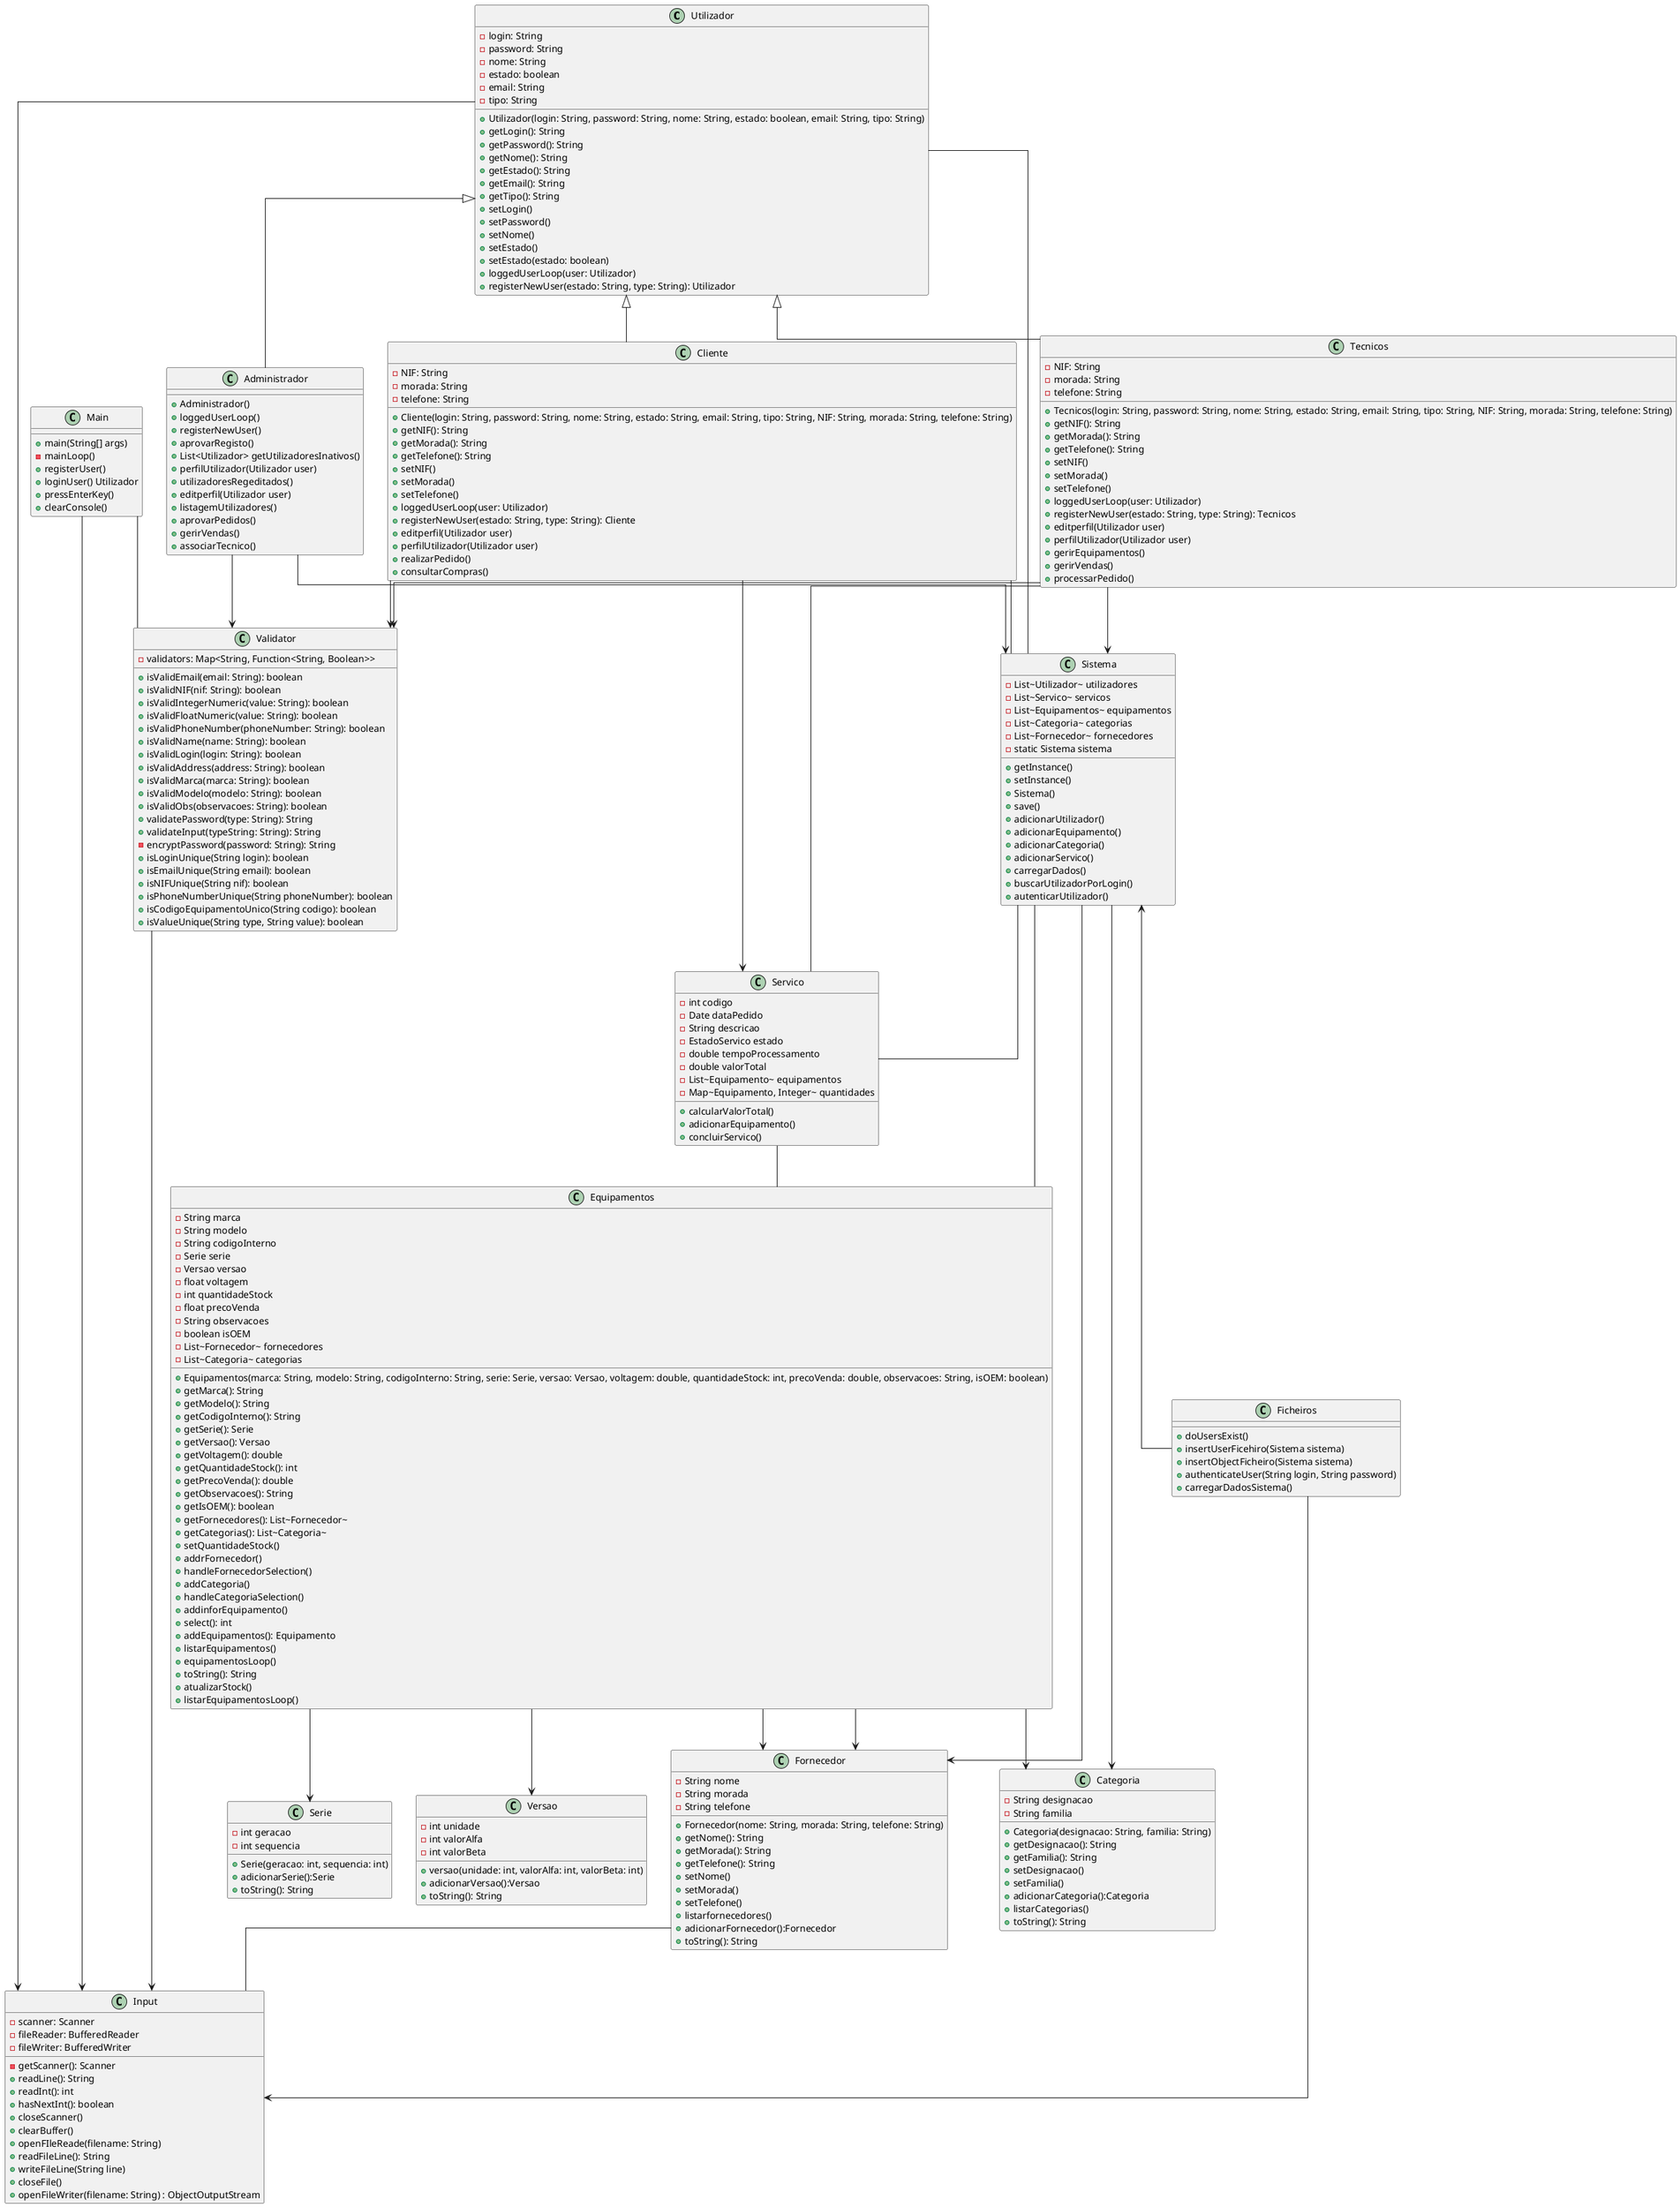 @startuml diagrama
skinparam Linetype ortho
class Utilizador {
  - login: String
  - password: String
  - nome: String
  - estado: boolean
  - email: String
  - tipo: String
  + Utilizador(login: String, password: String, nome: String, estado: boolean, email: String, tipo: String)
  + getLogin(): String
  + getPassword(): String
  + getNome(): String
  + getEstado(): String
  + getEmail(): String
  + getTipo(): String
  + setLogin()
  + setPassword()
  + setNome()
  + setEstado()
  + setEstado(estado: boolean)
  + loggedUserLoop(user: Utilizador)
  + registerNewUser(estado: String, type: String): Utilizador
}

class Cliente extends Utilizador {
  - NIF: String
  - morada: String
  - telefone: String
  + Cliente(login: String, password: String, nome: String, estado: String, email: String, tipo: String, NIF: String, morada: String, telefone: String)
  + getNIF(): String
  + getMorada(): String
  + getTelefone(): String
  + setNIF()
  + setMorada()
  + setTelefone()
  + loggedUserLoop(user: Utilizador)
  + registerNewUser(estado: String, type: String): Cliente
  + editperfil(Utilizador user)
  + perfilUtilizador(Utilizador user)
  + realizarPedido()
  + consultarCompras()
}

class Tecnicos extends Utilizador {
  - NIF: String
  - morada: String
  - telefone: String
  + Tecnicos(login: String, password: String, nome: String, estado: String, email: String, tipo: String, NIF: String, morada: String, telefone: String)
  + getNIF(): String
  + getMorada(): String
  + getTelefone(): String
  + setNIF()
  + setMorada()
  + setTelefone()
  + loggedUserLoop(user: Utilizador)
  + registerNewUser(estado: String, type: String): Tecnicos
  + editperfil(Utilizador user)
  + perfilUtilizador(Utilizador user)
  + gerirEquipamentos()
  + gerirVendas()
  + processarPedido()
}

class Administrador extends Utilizador {
    +Administrador()
    +loggedUserLoop()
    +registerNewUser()
    +aprovarRegisto()
    +List<Utilizador> getUtilizadoresInativos()
    +perfilUtilizador(Utilizador user)
    +utilizadoresRegeditados()
    +editperfil(Utilizador user)
    +listagemUtilizadores()
    +aprovarPedidos()
    +gerirVendas()
    +associarTecnico()
}

class Main {
        +main(String[] args)
        -mainLoop()
        +registerUser()
        +loginUser() Utilizador
        +pressEnterKey()
        +clearConsole()
    }

class Validator {
  - validators: Map<String, Function<String, Boolean>>
  + isValidEmail(email: String): boolean
  + isValidNIF(nif: String): boolean
  + isValidIntegerNumeric(value: String): boolean
  + isValidFloatNumeric(value: String): boolean
  + isValidPhoneNumber(phoneNumber: String): boolean
  + isValidName(name: String): boolean
  + isValidLogin(login: String): boolean
  + isValidAddress(address: String): boolean
  + isValidMarca(marca: String): boolean
  + isValidModelo(modelo: String): boolean
  + isValidObs(observacoes: String): boolean
  + validatePassword(type: String): String
  + validateInput(typeString: String): String
  - encryptPassword(password: String): String
  + isLoginUnique(String login): boolean
  + isEmailUnique(String email): boolean
  + isNIFUnique(String nif): boolean
  + isPhoneNumberUnique(String phoneNumber): boolean
  + isCodigoEquipamentoUnico(String codigo): boolean
  + isValueUnique(String type, String value): boolean
}

class Ficheiros {
  + doUsersExist()
  + insertUserFicehiro(Sistema sistema)
  + insertObjectFicheiro(Sistema sistema)
  + authenticateUser(String login, String password)
  + carregarDadosSistema()
}

class Input {
  - scanner: Scanner
  - fileReader: BufferedReader
  - fileWriter: BufferedWriter
  - getScanner(): Scanner
  + readLine(): String
  + readInt(): int
  + hasNextInt(): boolean
  + closeScanner()
  + clearBuffer()
  + openFIleReade(filename: String)
  + readFileLine(): String
  + writeFileLine(String line)
  + closeFile()
  + openFileWriter(filename: String) : ObjectOutputStream
}

class Sistema {
  -List~Utilizador~ utilizadores
  -List~Servico~ servicos
  -List~Equipamentos~ equipamentos
  -List~Categoria~ categorias
  -List~Fornecedor~ fornecedores
  - static Sistema sistema
  +getInstance()
  +setInstance()
  +Sistema()
  +save()
  +adicionarUtilizador()
  +adicionarEquipamento()
  +adicionarCategoria()
  +adicionarServico()
  +carregarDados()
  +buscarUtilizadorPorLogin()
  +autenticarUtilizador()
}
class Servico {
        -int codigo
        -Date dataPedido
        -String descricao
        -EstadoServico estado
        -double tempoProcessamento
        -double valorTotal
        -List~Equipamento~ equipamentos
        -Map~Equipamento, Integer~ quantidades
        +calcularValorTotal()
        +adicionarEquipamento()
        +concluirServico()
}

class Equipamentos {
    -String marca
    -String modelo
    -String codigoInterno
    -Serie serie
    -Versao versao
    -float voltagem
    -int quantidadeStock
    -float precoVenda
    -String observacoes
    -boolean isOEM
    -List~Fornecedor~ fornecedores
    -List~Categoria~ categorias
    +Equipamentos(marca: String, modelo: String, codigoInterno: String, serie: Serie, versao: Versao, voltagem: double, quantidadeStock: int, precoVenda: double, observacoes: String, isOEM: boolean)
    +getMarca(): String
    +getModelo(): String
    +getCodigoInterno(): String
    +getSerie(): Serie
    +getVersao(): Versao
    +getVoltagem(): double
    +getQuantidadeStock(): int
    +getPrecoVenda(): double
    +getObservacoes(): String
    +getIsOEM(): boolean
    +getFornecedores(): List~Fornecedor~
    +getCategorias(): List~Categoria~
    +setQuantidadeStock()
    +addrFornecedor()
    +handleFornecedorSelection()
    +addCategoria()
    +handleCategoriaSelection()
    +addinforEquipamento()
    +select(): int
    +addEquipamentos(): Equipamento
    +listarEquipamentos()
    +equipamentosLoop()
    +toString(): String
    +atualizarStock()
    +listarEquipamentosLoop()
}

class Fornecedor {
    -String nome
    -String morada
    -String telefone
    +Fornecedor(nome: String, morada: String, telefone: String)
    +getNome(): String
    +getMorada(): String
    +getTelefone(): String
    +setNome()
    +setMorada()
    +setTelefone()
    +listarfornecedores()
    +adicionarFornecedor():Fornecedor
    +toString(): String
}

class Categoria {
    -String designacao
    -String familia
    +Categoria(designacao: String, familia: String)
    +getDesignacao(): String
    +getFamilia(): String
    +setDesignacao()
    +setFamilia()
    +adicionarCategoria():Categoria
    +listarCategorias()
    +toString(): String
}

class Serie {
    -int geracao
    -int sequencia
    +Serie(geracao: int, sequencia: int)
    +adicionarSerie():Serie
    +toString(): String
}

class Versao {
    -int unidade
    -int valorAlfa
    -int valorBeta
    +versao(unidade: int, valorAlfa: int, valorBeta: int)
    +adicionarVersao():Versao
    +toString(): String
}

Sistema -- Utilizador
Sistema -- Servico
Sistema -- Equipamentos
Sistema <-- Ficheiros
Main --> Input
Main -- Validator
Tecnicos --> Validator
Tecnicos -- Servico
Tecnicos --> Sistema
Cliente --> Validator
Cliente --> Servico
Cliente -- Sistema
Administrador --> Validator
Administrador --> Sistema
Validator --> Input
Ficheiros --> Input
Utilizador --> Input
Equipamentos --> Fornecedor
Equipamentos --> Categoria
Equipamentos --> Serie
Equipamentos --> Versao
Servico -- Equipamentos
Categoria <-- Sistema
Fornecedor <-- Equipamentos
Fornecedor -- Input
Fornecedor <-- Sistema

